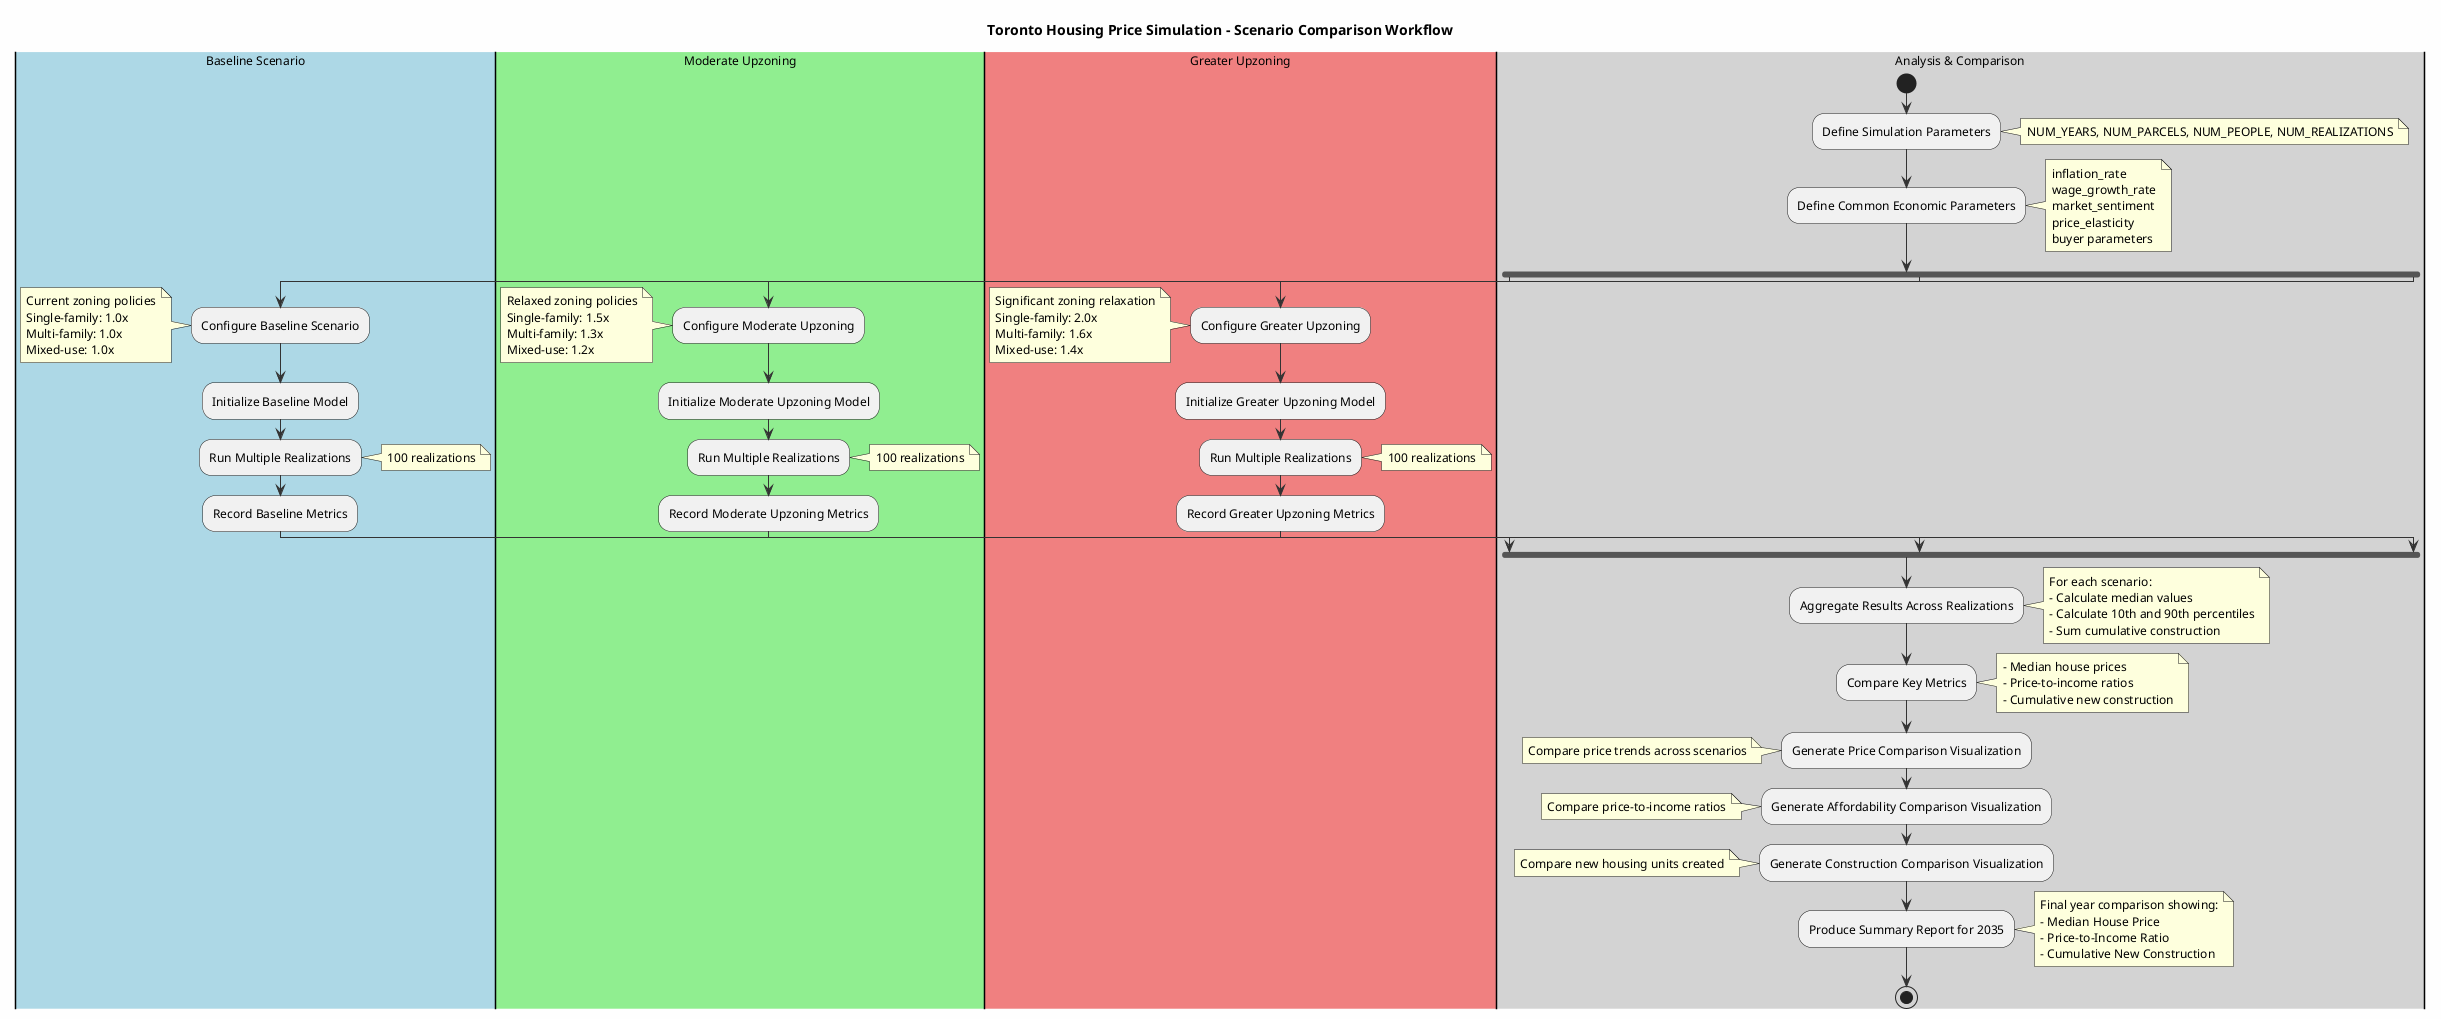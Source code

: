 @startuml Toronto Housing Model - Scenario Comparison Workflow

skinparam handwritten false
skinparam shadowing false
skinparam DefaultFontSize 12
skinparam ArrowColor #333333
skinparam BackgroundColor #FEFEFE

!define BLUE #2196F3
!define GREEN #4CAF50
!define ORANGE #FF9800
!define PURPLE #9C27B0
!define RED #F44336
!define GRAY #607D8B
!define YELLOW #FFC107

title "Toronto Housing Price Simulation - Scenario Comparison Workflow"

' Define the swimlanes
|#LightBlue|Baseline Scenario|
|#LightGreen|Moderate Upzoning|
|#LightCoral|Greater Upzoning|
|#LightGray|Analysis & Comparison|

' Start point
|Analysis & Comparison|
start

:Define Simulation Parameters;
note right: NUM_YEARS, NUM_PARCELS, NUM_PEOPLE, NUM_REALIZATIONS

:Define Common Economic Parameters;
note right
  inflation_rate
  wage_growth_rate
  market_sentiment
  price_elasticity
  buyer parameters
end note

fork

|Baseline Scenario|
:Configure Baseline Scenario;
note left
  Current zoning policies
  Single-family: 1.0x
  Multi-family: 1.0x
  Mixed-use: 1.0x
end note

:Initialize Baseline Model;

:Run Multiple Realizations;
note right: 100 realizations

:Record Baseline Metrics;

|Analysis & Comparison|

fork again

|Moderate Upzoning|
:Configure Moderate Upzoning;
note left
  Relaxed zoning policies
  Single-family: 1.5x
  Multi-family: 1.3x
  Mixed-use: 1.2x
end note

:Initialize Moderate Upzoning Model;

:Run Multiple Realizations;
note right: 100 realizations

:Record Moderate Upzoning Metrics;

|Analysis & Comparison|

fork again

|Greater Upzoning|
:Configure Greater Upzoning;
note left
  Significant zoning relaxation
  Single-family: 2.0x
  Multi-family: 1.6x
  Mixed-use: 1.4x
end note

:Initialize Greater Upzoning Model;

:Run Multiple Realizations;
note right: 100 realizations

:Record Greater Upzoning Metrics;

|Analysis & Comparison|

end fork

:Aggregate Results Across Realizations;
note right
  For each scenario:
  - Calculate median values
  - Calculate 10th and 90th percentiles
  - Sum cumulative construction
end note

:Compare Key Metrics;
note right
  - Median house prices
  - Price-to-income ratios
  - Cumulative new construction
end note

:Generate Price Comparison Visualization;
note left: Compare price trends across scenarios

:Generate Affordability Comparison Visualization;
note left: Compare price-to-income ratios

:Generate Construction Comparison Visualization;
note left: Compare new housing units created

:Produce Summary Report for 2035;
note right
  Final year comparison showing:
  - Median House Price
  - Price-to-Income Ratio
  - Cumulative New Construction
end note

stop

@enduml 